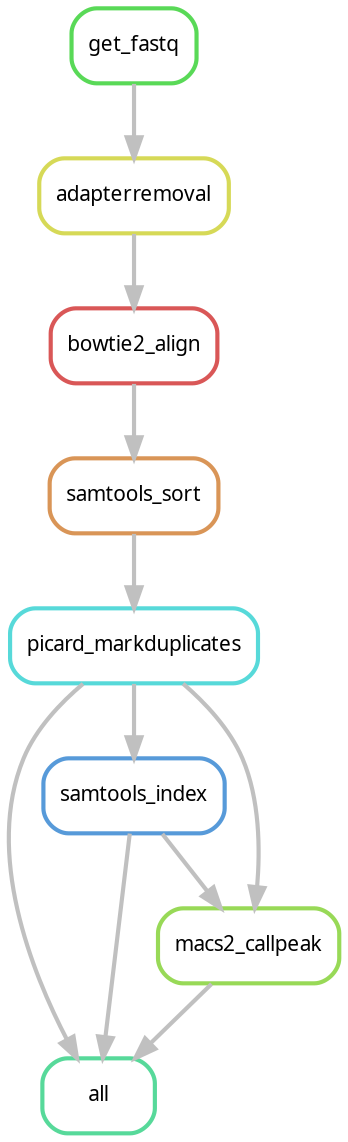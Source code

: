 digraph snakemake_dag {
    graph[bgcolor=white, margin=0];
    node[shape=box, style=rounded, fontname=sans,                 fontsize=10, penwidth=2];
    edge[penwidth=2, color=grey];
	0[label = "all", color = "0.42 0.6 0.85", style="rounded"];
	1[label = "picard_markduplicates", color = "0.50 0.6 0.85", style="rounded"];
	2[label = "samtools_sort", color = "0.08 0.6 0.85", style="rounded"];
	3[label = "bowtie2_align", color = "0.00 0.6 0.85", style="rounded"];
	4[label = "adapterremoval", color = "0.17 0.6 0.85", style="rounded"];
	5[label = "get_fastq", color = "0.33 0.6 0.85", style="rounded"];
	6[label = "samtools_index", color = "0.58 0.6 0.85", style="rounded"];
	7[label = "macs2_callpeak", color = "0.25 0.6 0.85", style="rounded"];
	7 -> 0
	6 -> 0
	1 -> 0
	2 -> 1
	3 -> 2
	4 -> 3
	5 -> 4
	1 -> 6
	6 -> 7
	1 -> 7
}            
